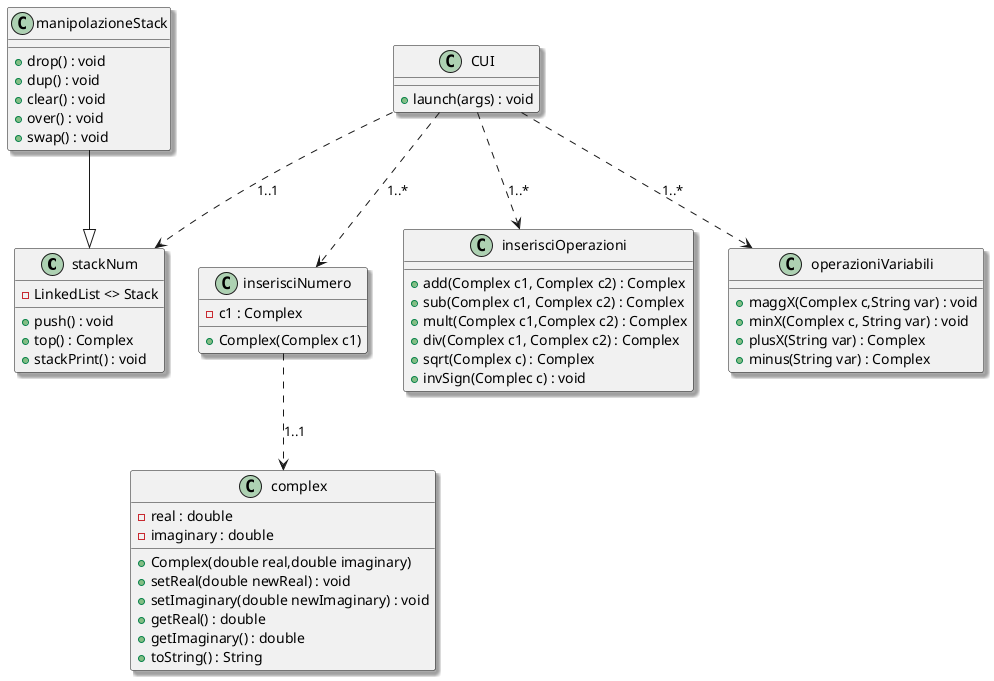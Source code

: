 @startuml classDiagramm
skinparam shadowing true

class stackNum{
    - LinkedList <> Stack
    + push() : void 
    + top() : Complex
    + stackPrint() : void
}

class manipolazioneStack{
    + drop() : void
    + dup() : void
    + clear() : void
    + over() : void
    + swap() : void
}

class CUI{
    + launch(args) : void
}

class inserisciNumero{
    - c1 : Complex
    + Complex(Complex c1)
}

class complex{
    - real : double
    - imaginary : double
    + Complex(double real,double imaginary)
    + setReal(double newReal) : void 
    + setImaginary(double newImaginary) : void
    + getReal() : double
    + getImaginary() : double
    + toString() : String
}

class inserisciOperazioni{
    + add(Complex c1, Complex c2) : Complex
    + sub(Complex c1, Complex c2) : Complex
    + mult(Complex c1,Complex c2) : Complex
    + div(Complex c1, Complex c2) : Complex
    + sqrt(Complex c) : Complex
    + invSign(Complec c) : void
}

class operazioniVariabili{
    + maggX(Complex c,String var) : void
    + minX(Complex c, String var) : void
    + plusX(String var) : Complex
    + minus(String var) : Complex
}


CUI ..> inserisciOperazioni : 1..*
CUI ..> inserisciNumero : 1..*
inserisciNumero ..> complex : 1..1
CUI ..> operazioniVariabili : 1..*
CUI ..> stackNum : 1..1
manipolazioneStack --|> stackNum




@enduml